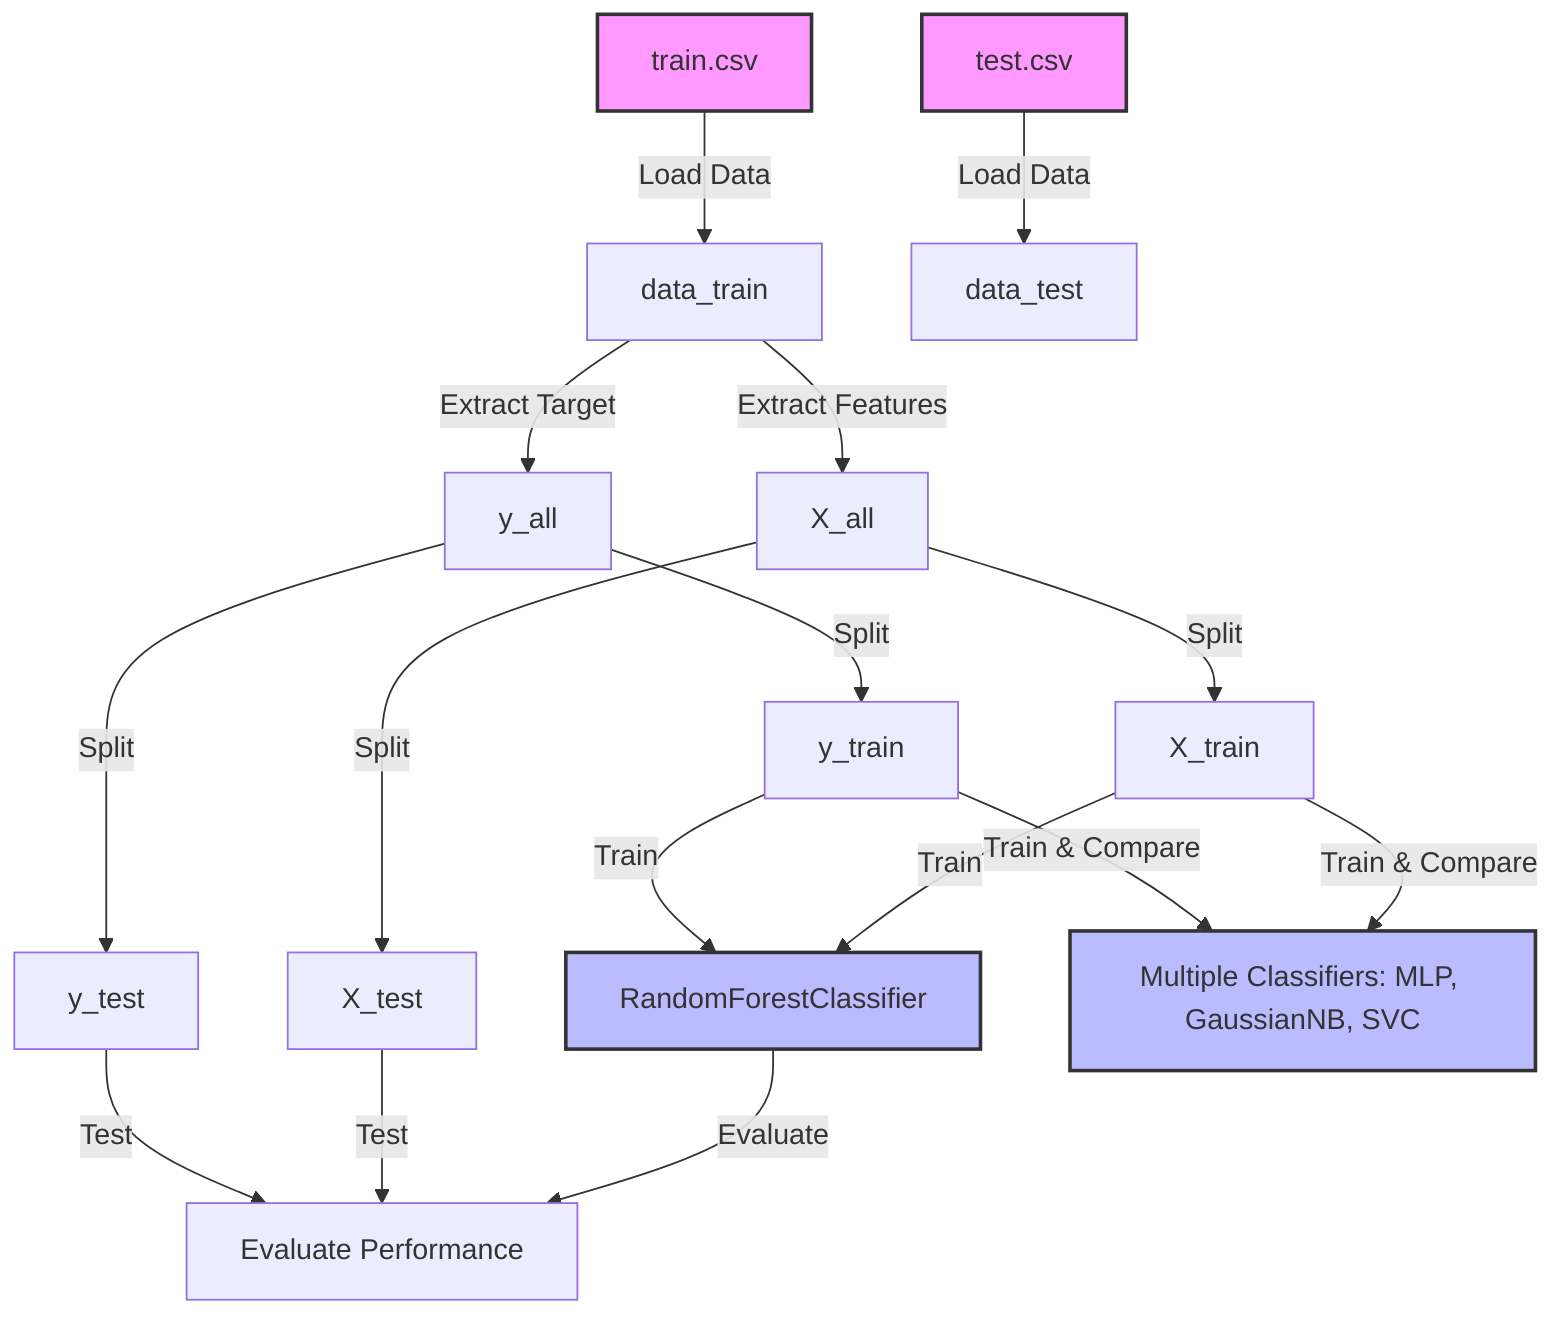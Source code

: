 flowchart TD

    %% Nodes for Data Sources
    A["train.csv"]:::dataSource -->|Load Data| B["data_train"]
    C["test.csv"]:::dataSource -->|Load Data| D["data_test"]

    %% Nodes for Data Processing
    B -->|Extract Features| E["X_all"]
    B -->|Extract Target| F["y_all"]
    E -->|Split| G["X_train"]
    E -->|Split| H["X_test"]
    F -->|Split| I["y_train"]
    F -->|Split| J["y_test"]

    %% Nodes for Model Training
    G -->|Train| K["RandomForestClassifier"]:::model
    I -->|Train| K

    %% Nodes for Model Evaluation
    K -->|Evaluate| L["Evaluate Performance"]
    H -->|Test| L
    J -->|Test| L

    %% Node for Multiple Classifiers
    G -->|Train & Compare| M["Multiple Classifiers: MLP, GaussianNB, SVC"]:::model
    I -->|Train & Compare| M

    %% Class Definitions
    classDef dataSource fill:#f9f,stroke:#333,stroke-width:2px;
    classDef model fill:#bbf,stroke:#333,stroke-width:2px;

    %% Comments explaining each node
    %% train.csv: Training dataset containing the initial features and labels.
    %% test.csv: Testing dataset for model validation.
    %% data_train: DataFrame loaded with train.csv contents.
    %% data_test: DataFrame loaded with test.csv contents.
    %% X_all: Features for training, excluding the target.
    %% y_all: Target variable from the training data.
    %% X_train: Training set features.
    %% X_test: Testing set features.
    %% y_train: Training set target.
    %% y_test: Testing set target.
    %% RandomForestClassifier: Main classifier used with hyperparameter tuning.
    %% Evaluate Performance: Step to check the accuracy and prediction power.
    %% Multiple Classifiers: Other models like MLP, GaussianNB, and SVC for comparison.